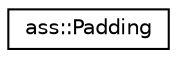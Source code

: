 digraph "Graphical Class Hierarchy"
{
 // LATEX_PDF_SIZE
  edge [fontname="Helvetica",fontsize="10",labelfontname="Helvetica",labelfontsize="10"];
  node [fontname="Helvetica",fontsize="10",shape=record];
  rankdir="LR";
  Node0 [label="ass::Padding",height=0.2,width=0.4,color="black", fillcolor="white", style="filled",URL="$structass_1_1Padding.html",tooltip="Controls the padding of AView."];
}

